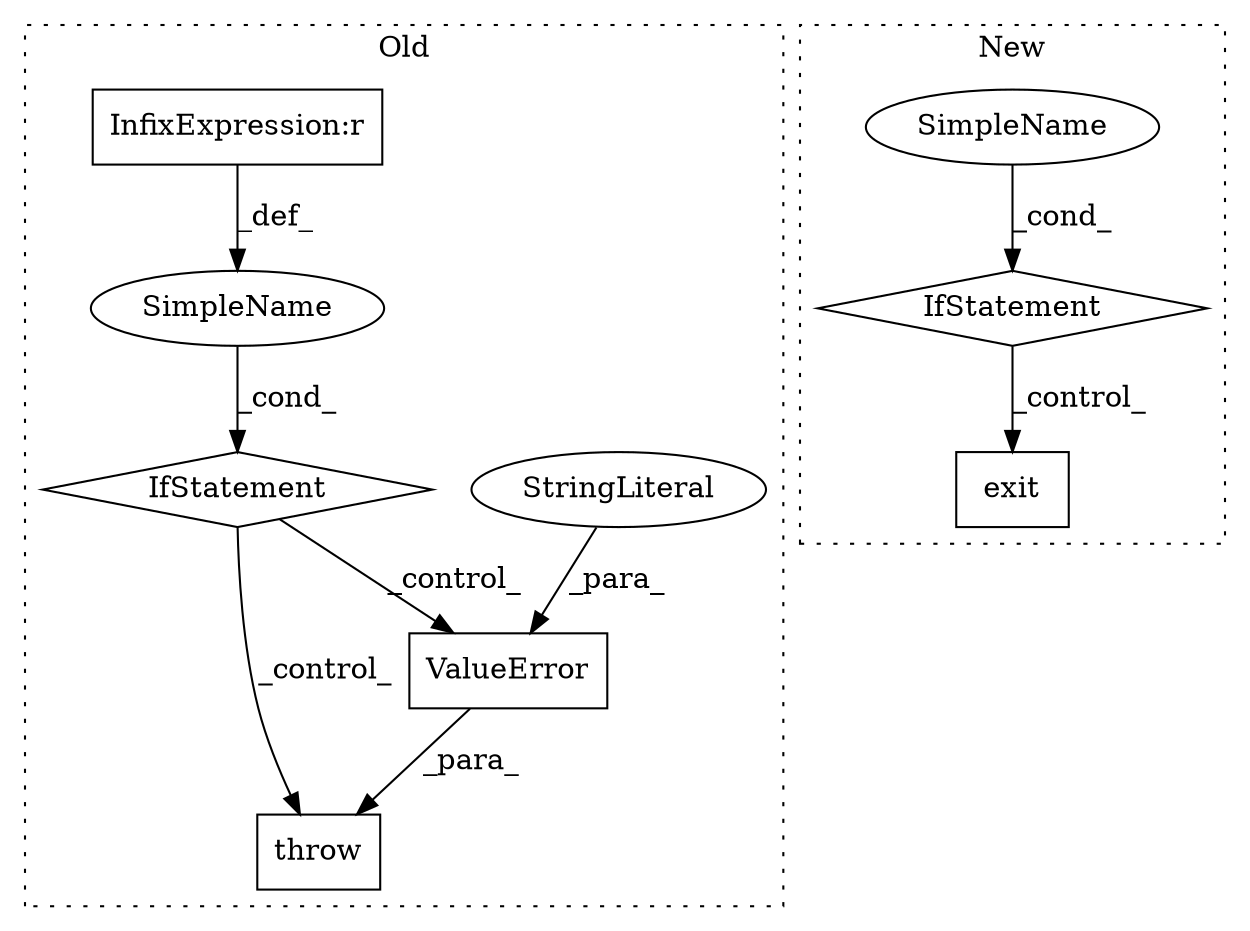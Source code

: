 digraph G {
subgraph cluster0 {
1 [label="ValueError" a="32" s="557,638" l="11,1" shape="box"];
3 [label="throw" a="53" s="551" l="6" shape="box"];
4 [label="StringLiteral" a="45" s="568" l="70" shape="ellipse"];
7 [label="IfStatement" a="25" s="519,541" l="4,2" shape="diamond"];
8 [label="SimpleName" a="42" s="" l="" shape="ellipse"];
9 [label="InfixExpression:r" a="27" s="536" l="4" shape="box"];
label = "Old";
style="dotted";
}
subgraph cluster1 {
2 [label="exit" a="32" s="1160,1166" l="5,1" shape="box"];
5 [label="IfStatement" a="25" s="1063,1093" l="4,2" shape="diamond"];
6 [label="SimpleName" a="42" s="" l="" shape="ellipse"];
label = "New";
style="dotted";
}
1 -> 3 [label="_para_"];
4 -> 1 [label="_para_"];
5 -> 2 [label="_control_"];
6 -> 5 [label="_cond_"];
7 -> 1 [label="_control_"];
7 -> 3 [label="_control_"];
8 -> 7 [label="_cond_"];
9 -> 8 [label="_def_"];
}